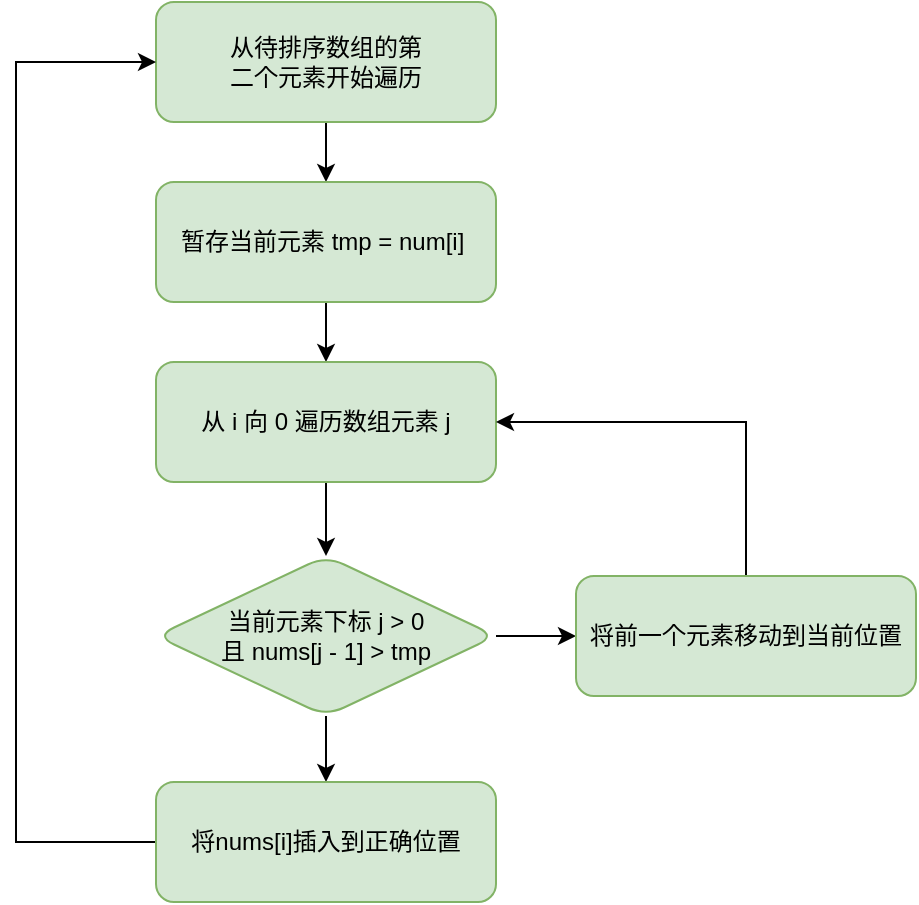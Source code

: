 <mxfile version="17.4.6" type="github">
  <diagram id="jqLzm7b2TRUQIxTprA0h" name="第 1 页">
    <mxGraphModel dx="1202" dy="447" grid="1" gridSize="10" guides="1" tooltips="1" connect="1" arrows="1" fold="1" page="1" pageScale="1" pageWidth="827" pageHeight="1169" math="0" shadow="0">
      <root>
        <mxCell id="0" />
        <mxCell id="1" parent="0" />
        <mxCell id="ZczR2c2fYVcZq3yjp7iC-7" style="edgeStyle=orthogonalEdgeStyle;rounded=0;orthogonalLoop=1;jettySize=auto;html=1;exitX=0.5;exitY=1;exitDx=0;exitDy=0;entryX=0.5;entryY=0;entryDx=0;entryDy=0;" edge="1" parent="1" source="ZczR2c2fYVcZq3yjp7iC-1" target="ZczR2c2fYVcZq3yjp7iC-2">
          <mxGeometry relative="1" as="geometry" />
        </mxCell>
        <mxCell id="ZczR2c2fYVcZq3yjp7iC-1" value="从待排序数组的第&lt;br&gt;二个元素开始遍历" style="rounded=1;whiteSpace=wrap;html=1;fillColor=#d5e8d4;strokeColor=#82b366;" vertex="1" parent="1">
          <mxGeometry x="240" y="60" width="170" height="60" as="geometry" />
        </mxCell>
        <mxCell id="ZczR2c2fYVcZq3yjp7iC-9" style="edgeStyle=orthogonalEdgeStyle;rounded=0;orthogonalLoop=1;jettySize=auto;html=1;exitX=0.5;exitY=1;exitDx=0;exitDy=0;entryX=0.5;entryY=0;entryDx=0;entryDy=0;" edge="1" parent="1" source="ZczR2c2fYVcZq3yjp7iC-2" target="ZczR2c2fYVcZq3yjp7iC-4">
          <mxGeometry relative="1" as="geometry" />
        </mxCell>
        <mxCell id="ZczR2c2fYVcZq3yjp7iC-2" value="暂存当前元素 tmp = num[i]&amp;nbsp;" style="rounded=1;whiteSpace=wrap;html=1;fillColor=#d5e8d4;strokeColor=#82b366;" vertex="1" parent="1">
          <mxGeometry x="240" y="150" width="170" height="60" as="geometry" />
        </mxCell>
        <mxCell id="ZczR2c2fYVcZq3yjp7iC-10" style="edgeStyle=orthogonalEdgeStyle;rounded=0;orthogonalLoop=1;jettySize=auto;html=1;exitX=0.5;exitY=1;exitDx=0;exitDy=0;entryX=0.5;entryY=0;entryDx=0;entryDy=0;" edge="1" parent="1" source="ZczR2c2fYVcZq3yjp7iC-4" target="ZczR2c2fYVcZq3yjp7iC-5">
          <mxGeometry relative="1" as="geometry" />
        </mxCell>
        <mxCell id="ZczR2c2fYVcZq3yjp7iC-4" value="从 i 向 0 遍历数组元素 j" style="rounded=1;whiteSpace=wrap;html=1;fillColor=#d5e8d4;strokeColor=#82b366;" vertex="1" parent="1">
          <mxGeometry x="240" y="240" width="170" height="60" as="geometry" />
        </mxCell>
        <mxCell id="ZczR2c2fYVcZq3yjp7iC-11" style="edgeStyle=orthogonalEdgeStyle;rounded=0;orthogonalLoop=1;jettySize=auto;html=1;exitX=1;exitY=0.5;exitDx=0;exitDy=0;entryX=0;entryY=0.5;entryDx=0;entryDy=0;" edge="1" parent="1" source="ZczR2c2fYVcZq3yjp7iC-5" target="ZczR2c2fYVcZq3yjp7iC-6">
          <mxGeometry relative="1" as="geometry" />
        </mxCell>
        <mxCell id="ZczR2c2fYVcZq3yjp7iC-13" style="edgeStyle=orthogonalEdgeStyle;rounded=0;orthogonalLoop=1;jettySize=auto;html=1;exitX=0.5;exitY=1;exitDx=0;exitDy=0;entryX=0.5;entryY=0;entryDx=0;entryDy=0;" edge="1" parent="1" source="ZczR2c2fYVcZq3yjp7iC-5" target="ZczR2c2fYVcZq3yjp7iC-8">
          <mxGeometry relative="1" as="geometry" />
        </mxCell>
        <mxCell id="ZczR2c2fYVcZq3yjp7iC-5" value="当前元素下标 j &amp;gt; 0&lt;br&gt;且 nums[j - 1] &amp;gt; tmp" style="rhombus;whiteSpace=wrap;html=1;fillColor=#d5e8d4;strokeColor=#82b366;rounded=1;" vertex="1" parent="1">
          <mxGeometry x="240" y="337" width="170" height="80" as="geometry" />
        </mxCell>
        <mxCell id="ZczR2c2fYVcZq3yjp7iC-12" style="edgeStyle=orthogonalEdgeStyle;rounded=0;orthogonalLoop=1;jettySize=auto;html=1;exitX=0.5;exitY=0;exitDx=0;exitDy=0;entryX=1;entryY=0.5;entryDx=0;entryDy=0;" edge="1" parent="1" source="ZczR2c2fYVcZq3yjp7iC-6" target="ZczR2c2fYVcZq3yjp7iC-4">
          <mxGeometry relative="1" as="geometry" />
        </mxCell>
        <mxCell id="ZczR2c2fYVcZq3yjp7iC-6" value="将前一个元素移动到当前位置" style="rounded=1;whiteSpace=wrap;html=1;fillColor=#d5e8d4;strokeColor=#82b366;" vertex="1" parent="1">
          <mxGeometry x="450" y="347" width="170" height="60" as="geometry" />
        </mxCell>
        <mxCell id="ZczR2c2fYVcZq3yjp7iC-14" style="edgeStyle=orthogonalEdgeStyle;rounded=0;orthogonalLoop=1;jettySize=auto;html=1;exitX=0;exitY=0.5;exitDx=0;exitDy=0;entryX=0;entryY=0.5;entryDx=0;entryDy=0;" edge="1" parent="1" source="ZczR2c2fYVcZq3yjp7iC-8" target="ZczR2c2fYVcZq3yjp7iC-1">
          <mxGeometry relative="1" as="geometry">
            <Array as="points">
              <mxPoint x="170" y="480" />
              <mxPoint x="170" y="90" />
            </Array>
          </mxGeometry>
        </mxCell>
        <mxCell id="ZczR2c2fYVcZq3yjp7iC-8" value="将nums[i]插入到正确位置" style="rounded=1;whiteSpace=wrap;html=1;fillColor=#d5e8d4;strokeColor=#82b366;" vertex="1" parent="1">
          <mxGeometry x="240" y="450" width="170" height="60" as="geometry" />
        </mxCell>
      </root>
    </mxGraphModel>
  </diagram>
</mxfile>
